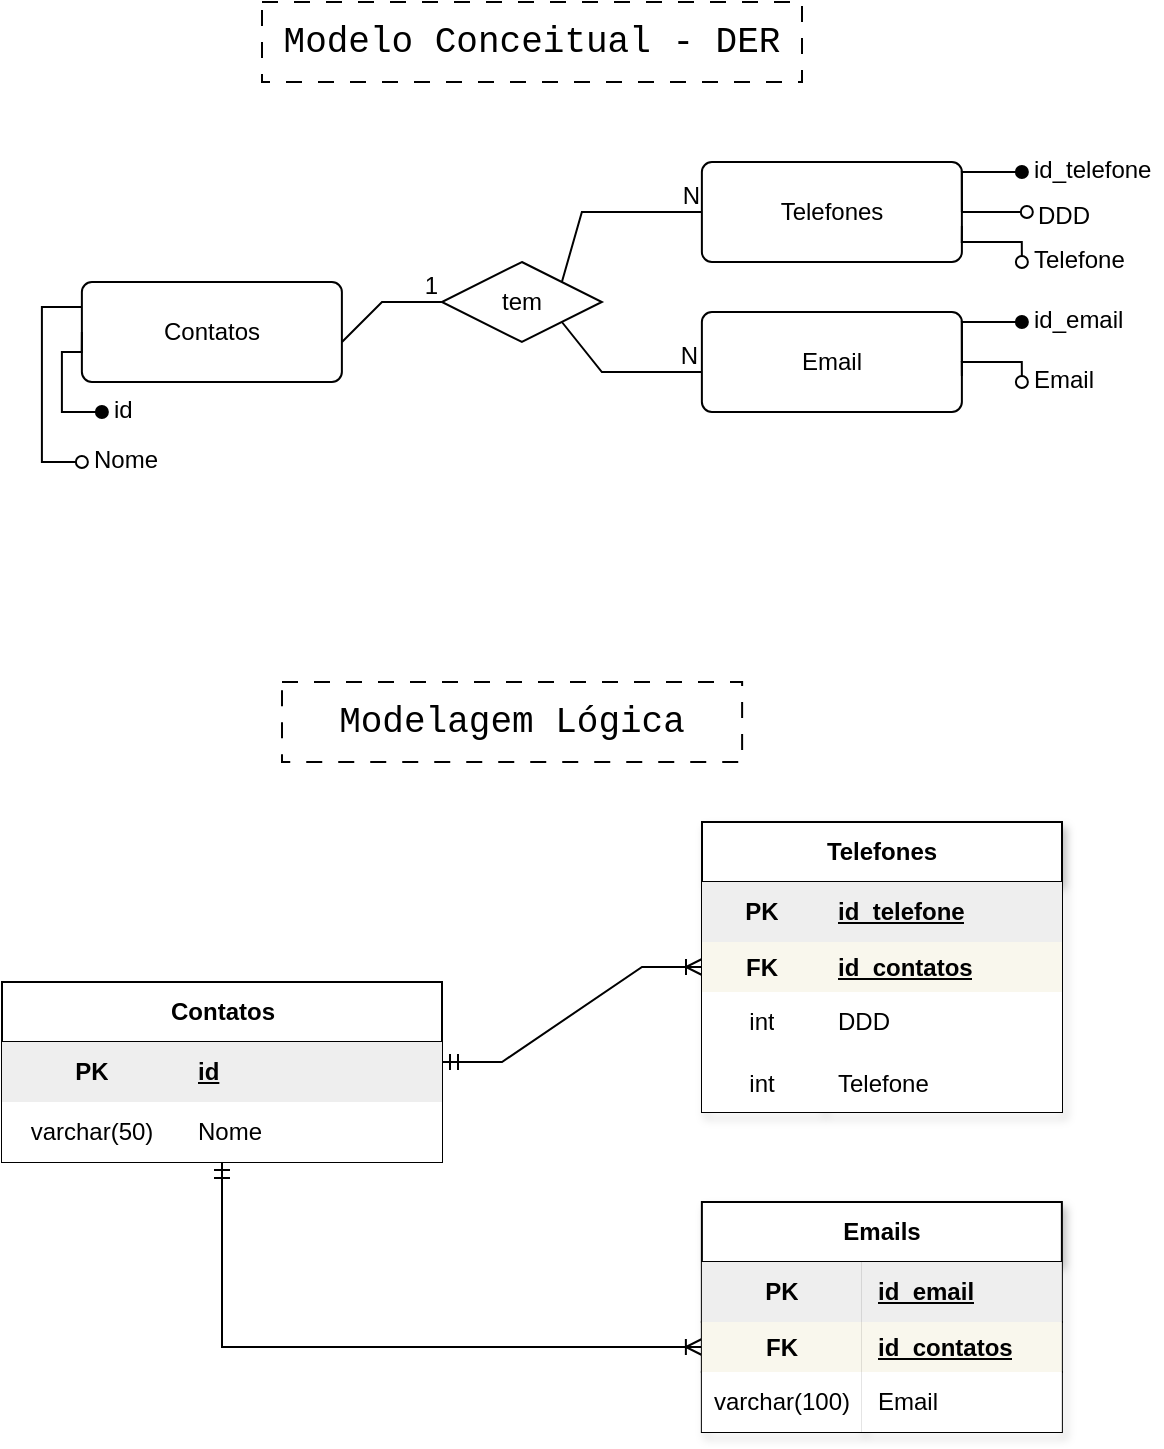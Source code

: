 <mxfile version="24.8.6">
  <diagram name="Page-1" id="2ca16b54-16f6-2749-3443-fa8db7711227">
    <mxGraphModel dx="733" dy="383" grid="1" gridSize="10" guides="1" tooltips="1" connect="1" arrows="1" fold="1" page="1" pageScale="1" pageWidth="1100" pageHeight="850" background="none" math="0" shadow="0">
      <root>
        <mxCell id="0" />
        <mxCell id="1" parent="0" />
        <mxCell id="OWJ4nM6wbmOWEGNQlrxz-52" style="edgeStyle=orthogonalEdgeStyle;rounded=0;orthogonalLoop=1;jettySize=auto;html=1;entryX=0;entryY=0.5;entryDx=0;entryDy=0;endArrow=ERoneToMany;endFill=0;startArrow=ERmandOne;startFill=0;" parent="1" source="OWJ4nM6wbmOWEGNQlrxz-14" target="OWJ4nM6wbmOWEGNQlrxz-46" edge="1">
          <mxGeometry relative="1" as="geometry" />
        </mxCell>
        <mxCell id="OWJ4nM6wbmOWEGNQlrxz-14" value="Contatos" style="shape=table;startSize=30;container=1;collapsible=1;childLayout=tableLayout;fixedRows=1;rowLines=0;fontStyle=1;align=center;resizeLast=1;html=1;" parent="1" vertex="1">
          <mxGeometry x="220" y="590" width="220" height="90" as="geometry" />
        </mxCell>
        <mxCell id="OWJ4nM6wbmOWEGNQlrxz-15" value="" style="shape=tableRow;horizontal=0;startSize=0;swimlaneHead=0;swimlaneBody=0;fillColor=none;collapsible=0;dropTarget=0;points=[[0,0.5],[1,0.5]];portConstraint=eastwest;top=0;left=0;right=0;bottom=1;" parent="OWJ4nM6wbmOWEGNQlrxz-14" vertex="1">
          <mxGeometry y="30" width="220" height="30" as="geometry" />
        </mxCell>
        <mxCell id="OWJ4nM6wbmOWEGNQlrxz-16" value="PK" style="shape=partialRectangle;connectable=0;fillColor=#eeeeee;top=0;left=0;bottom=0;right=0;fontStyle=1;overflow=hidden;whiteSpace=wrap;html=1;strokeColor=#36393d;" parent="OWJ4nM6wbmOWEGNQlrxz-15" vertex="1">
          <mxGeometry width="90" height="30" as="geometry">
            <mxRectangle width="90" height="30" as="alternateBounds" />
          </mxGeometry>
        </mxCell>
        <mxCell id="OWJ4nM6wbmOWEGNQlrxz-17" value="id" style="shape=partialRectangle;connectable=0;fillColor=#eeeeee;top=0;left=0;bottom=0;right=0;align=left;spacingLeft=6;fontStyle=5;overflow=hidden;whiteSpace=wrap;html=1;strokeColor=#36393d;" parent="OWJ4nM6wbmOWEGNQlrxz-15" vertex="1">
          <mxGeometry x="90" width="130" height="30" as="geometry">
            <mxRectangle width="130" height="30" as="alternateBounds" />
          </mxGeometry>
        </mxCell>
        <mxCell id="OWJ4nM6wbmOWEGNQlrxz-18" value="" style="shape=tableRow;horizontal=0;startSize=0;swimlaneHead=0;swimlaneBody=0;fillColor=none;collapsible=0;dropTarget=0;points=[[0,0.5],[1,0.5]];portConstraint=eastwest;top=0;left=0;right=0;bottom=0;" parent="OWJ4nM6wbmOWEGNQlrxz-14" vertex="1">
          <mxGeometry y="60" width="220" height="30" as="geometry" />
        </mxCell>
        <mxCell id="OWJ4nM6wbmOWEGNQlrxz-19" value="varchar(50)" style="shape=partialRectangle;connectable=0;top=0;left=0;bottom=0;right=0;editable=1;overflow=hidden;whiteSpace=wrap;html=1;" parent="OWJ4nM6wbmOWEGNQlrxz-18" vertex="1">
          <mxGeometry width="90" height="30" as="geometry">
            <mxRectangle width="90" height="30" as="alternateBounds" />
          </mxGeometry>
        </mxCell>
        <mxCell id="OWJ4nM6wbmOWEGNQlrxz-20" value="Nome" style="shape=partialRectangle;connectable=0;top=0;left=0;bottom=0;right=0;align=left;spacingLeft=6;overflow=hidden;whiteSpace=wrap;html=1;" parent="OWJ4nM6wbmOWEGNQlrxz-18" vertex="1">
          <mxGeometry x="90" width="130" height="30" as="geometry">
            <mxRectangle width="130" height="30" as="alternateBounds" />
          </mxGeometry>
        </mxCell>
        <mxCell id="OWJ4nM6wbmOWEGNQlrxz-27" value="" style="edgeStyle=entityRelationEdgeStyle;fontSize=12;html=1;endArrow=ERoneToMany;rounded=0;entryX=0;entryY=0.5;entryDx=0;entryDy=0;startArrow=ERmandOne;startFill=0;" parent="1" target="OWJ4nM6wbmOWEGNQlrxz-32" edge="1">
          <mxGeometry width="100" height="100" relative="1" as="geometry">
            <mxPoint x="440" y="630" as="sourcePoint" />
            <mxPoint x="540" y="530" as="targetPoint" />
          </mxGeometry>
        </mxCell>
        <mxCell id="OWJ4nM6wbmOWEGNQlrxz-28" value="Telefones" style="shape=table;startSize=30;container=1;collapsible=1;childLayout=tableLayout;fixedRows=1;rowLines=0;fontStyle=1;align=center;resizeLast=1;html=1;whiteSpace=wrap;shadow=1;" parent="1" vertex="1">
          <mxGeometry x="570" y="510" width="180" height="145" as="geometry" />
        </mxCell>
        <mxCell id="OWJ4nM6wbmOWEGNQlrxz-29" value="" style="shape=tableRow;horizontal=0;startSize=0;swimlaneHead=0;swimlaneBody=0;fillColor=none;collapsible=0;dropTarget=0;points=[[0,0.5],[1,0.5]];portConstraint=eastwest;top=0;left=0;right=0;bottom=1;html=1;swimlaneFillColor=none;rounded=0;" parent="OWJ4nM6wbmOWEGNQlrxz-28" vertex="1">
          <mxGeometry y="30" width="180" height="30" as="geometry" />
        </mxCell>
        <mxCell id="OWJ4nM6wbmOWEGNQlrxz-30" value="PK" style="shape=partialRectangle;connectable=0;top=0;left=0;bottom=0;right=0;fontStyle=1;overflow=hidden;html=1;whiteSpace=wrap;fillColor=#eeeeee;strokeColor=#36393d;" parent="OWJ4nM6wbmOWEGNQlrxz-29" vertex="1">
          <mxGeometry width="60" height="30" as="geometry">
            <mxRectangle width="60" height="30" as="alternateBounds" />
          </mxGeometry>
        </mxCell>
        <mxCell id="OWJ4nM6wbmOWEGNQlrxz-31" value="id_telefone" style="shape=partialRectangle;connectable=0;top=0;left=0;bottom=0;right=0;align=left;spacingLeft=6;fontStyle=5;overflow=hidden;html=1;whiteSpace=wrap;fillColor=#eeeeee;strokeColor=#36393d;" parent="OWJ4nM6wbmOWEGNQlrxz-29" vertex="1">
          <mxGeometry x="60" width="120" height="30" as="geometry">
            <mxRectangle width="120" height="30" as="alternateBounds" />
          </mxGeometry>
        </mxCell>
        <mxCell id="OWJ4nM6wbmOWEGNQlrxz-32" value="" style="shape=tableRow;horizontal=0;startSize=0;swimlaneHead=0;swimlaneBody=0;fillColor=none;collapsible=0;dropTarget=0;points=[[0,0.5],[1,0.5]];portConstraint=eastwest;top=0;left=0;right=0;bottom=1;html=1;" parent="OWJ4nM6wbmOWEGNQlrxz-28" vertex="1">
          <mxGeometry y="60" width="180" height="25" as="geometry" />
        </mxCell>
        <mxCell id="OWJ4nM6wbmOWEGNQlrxz-33" value="FK" style="shape=partialRectangle;connectable=0;fillColor=#f9f7ed;top=0;left=0;bottom=0;right=0;fontStyle=1;overflow=hidden;html=1;whiteSpace=wrap;strokeColor=#36393d;" parent="OWJ4nM6wbmOWEGNQlrxz-32" vertex="1">
          <mxGeometry width="60" height="25" as="geometry">
            <mxRectangle width="60" height="25" as="alternateBounds" />
          </mxGeometry>
        </mxCell>
        <mxCell id="OWJ4nM6wbmOWEGNQlrxz-34" value="id_contatos" style="shape=partialRectangle;connectable=0;fillColor=#f9f7ed;top=0;left=0;bottom=0;right=0;align=left;spacingLeft=6;fontStyle=5;overflow=hidden;html=1;whiteSpace=wrap;strokeColor=#36393d;" parent="OWJ4nM6wbmOWEGNQlrxz-32" vertex="1">
          <mxGeometry x="60" width="120" height="25" as="geometry">
            <mxRectangle width="120" height="25" as="alternateBounds" />
          </mxGeometry>
        </mxCell>
        <mxCell id="OWJ4nM6wbmOWEGNQlrxz-35" value="" style="shape=tableRow;horizontal=0;startSize=0;swimlaneHead=0;swimlaneBody=0;fillColor=none;collapsible=0;dropTarget=0;points=[[0,0.5],[1,0.5]];portConstraint=eastwest;top=0;left=0;right=0;bottom=0;html=1;" parent="OWJ4nM6wbmOWEGNQlrxz-28" vertex="1">
          <mxGeometry y="85" width="180" height="30" as="geometry" />
        </mxCell>
        <mxCell id="OWJ4nM6wbmOWEGNQlrxz-36" value="int" style="shape=partialRectangle;connectable=0;top=0;left=0;bottom=0;right=0;editable=1;overflow=hidden;html=1;whiteSpace=wrap;" parent="OWJ4nM6wbmOWEGNQlrxz-35" vertex="1">
          <mxGeometry width="60" height="30" as="geometry">
            <mxRectangle width="60" height="30" as="alternateBounds" />
          </mxGeometry>
        </mxCell>
        <mxCell id="OWJ4nM6wbmOWEGNQlrxz-37" value="DDD" style="shape=partialRectangle;connectable=0;top=0;left=0;bottom=0;right=0;align=left;spacingLeft=6;overflow=hidden;html=1;whiteSpace=wrap;" parent="OWJ4nM6wbmOWEGNQlrxz-35" vertex="1">
          <mxGeometry x="60" width="120" height="30" as="geometry">
            <mxRectangle width="120" height="30" as="alternateBounds" />
          </mxGeometry>
        </mxCell>
        <mxCell id="OwMc_66AKUeC7lq7OQW3-5" value="" style="shape=tableRow;horizontal=0;startSize=0;swimlaneHead=0;swimlaneBody=0;fillColor=none;collapsible=0;dropTarget=0;points=[[0,0.5],[1,0.5]];portConstraint=eastwest;top=0;left=0;right=0;bottom=0;" vertex="1" parent="OWJ4nM6wbmOWEGNQlrxz-28">
          <mxGeometry y="115" width="180" height="30" as="geometry" />
        </mxCell>
        <mxCell id="OwMc_66AKUeC7lq7OQW3-6" value="int" style="shape=partialRectangle;connectable=0;fillColor=default;top=0;left=0;bottom=0;right=0;editable=1;overflow=hidden;strokeColor=default;align=center;verticalAlign=middle;fontFamily=Helvetica;fontSize=12;fontColor=default;" vertex="1" parent="OwMc_66AKUeC7lq7OQW3-5">
          <mxGeometry width="60" height="30" as="geometry">
            <mxRectangle width="60" height="30" as="alternateBounds" />
          </mxGeometry>
        </mxCell>
        <mxCell id="OwMc_66AKUeC7lq7OQW3-7" value="Telefone" style="shape=partialRectangle;connectable=0;fillColor=default;top=0;left=0;bottom=0;right=0;align=left;spacingLeft=6;overflow=hidden;strokeColor=default;verticalAlign=middle;fontFamily=Helvetica;fontSize=12;fontColor=default;" vertex="1" parent="OwMc_66AKUeC7lq7OQW3-5">
          <mxGeometry x="60" width="120" height="30" as="geometry">
            <mxRectangle width="120" height="30" as="alternateBounds" />
          </mxGeometry>
        </mxCell>
        <mxCell id="OWJ4nM6wbmOWEGNQlrxz-42" value="Emails" style="shape=table;startSize=30;container=1;collapsible=1;childLayout=tableLayout;fixedRows=1;rowLines=0;fontStyle=1;align=center;resizeLast=1;html=1;whiteSpace=wrap;shadow=1;" parent="1" vertex="1">
          <mxGeometry x="569.94" y="700" width="180" height="115" as="geometry" />
        </mxCell>
        <mxCell id="OWJ4nM6wbmOWEGNQlrxz-43" value="" style="shape=tableRow;horizontal=0;startSize=0;swimlaneHead=0;swimlaneBody=0;fillColor=none;collapsible=0;dropTarget=0;points=[[0,0.5],[1,0.5]];portConstraint=eastwest;top=0;left=0;right=0;bottom=1;html=1;swimlaneFillColor=none;rounded=0;" parent="OWJ4nM6wbmOWEGNQlrxz-42" vertex="1">
          <mxGeometry y="30" width="180" height="30" as="geometry" />
        </mxCell>
        <mxCell id="OWJ4nM6wbmOWEGNQlrxz-44" value="PK" style="shape=partialRectangle;connectable=0;top=0;left=0;bottom=0;right=0;fontStyle=1;overflow=hidden;html=1;whiteSpace=wrap;fillColor=#eeeeee;strokeColor=#36393d;" parent="OWJ4nM6wbmOWEGNQlrxz-43" vertex="1">
          <mxGeometry width="80" height="30" as="geometry">
            <mxRectangle width="80" height="30" as="alternateBounds" />
          </mxGeometry>
        </mxCell>
        <mxCell id="OWJ4nM6wbmOWEGNQlrxz-45" value="id_email" style="shape=partialRectangle;connectable=0;top=0;left=0;bottom=0;right=0;align=left;spacingLeft=6;fontStyle=5;overflow=hidden;html=1;whiteSpace=wrap;fillColor=#eeeeee;strokeColor=#36393d;" parent="OWJ4nM6wbmOWEGNQlrxz-43" vertex="1">
          <mxGeometry x="80" width="100" height="30" as="geometry">
            <mxRectangle width="100" height="30" as="alternateBounds" />
          </mxGeometry>
        </mxCell>
        <mxCell id="OWJ4nM6wbmOWEGNQlrxz-46" value="" style="shape=tableRow;horizontal=0;startSize=0;swimlaneHead=0;swimlaneBody=0;fillColor=none;collapsible=0;dropTarget=0;points=[[0,0.5],[1,0.5]];portConstraint=eastwest;top=0;left=0;right=0;bottom=1;html=1;" parent="OWJ4nM6wbmOWEGNQlrxz-42" vertex="1">
          <mxGeometry y="60" width="180" height="25" as="geometry" />
        </mxCell>
        <mxCell id="OWJ4nM6wbmOWEGNQlrxz-47" value="FK" style="shape=partialRectangle;connectable=0;fillColor=#f9f7ed;top=0;left=0;bottom=0;right=0;fontStyle=1;overflow=hidden;html=1;whiteSpace=wrap;strokeColor=#36393d;" parent="OWJ4nM6wbmOWEGNQlrxz-46" vertex="1">
          <mxGeometry width="80" height="25" as="geometry">
            <mxRectangle width="80" height="25" as="alternateBounds" />
          </mxGeometry>
        </mxCell>
        <mxCell id="OWJ4nM6wbmOWEGNQlrxz-48" value="id_contatos" style="shape=partialRectangle;connectable=0;fillColor=#f9f7ed;top=0;left=0;bottom=0;right=0;align=left;spacingLeft=6;fontStyle=5;overflow=hidden;html=1;whiteSpace=wrap;strokeColor=#36393d;" parent="OWJ4nM6wbmOWEGNQlrxz-46" vertex="1">
          <mxGeometry x="80" width="100" height="25" as="geometry">
            <mxRectangle width="100" height="25" as="alternateBounds" />
          </mxGeometry>
        </mxCell>
        <mxCell id="OWJ4nM6wbmOWEGNQlrxz-49" value="" style="shape=tableRow;horizontal=0;startSize=0;swimlaneHead=0;swimlaneBody=0;fillColor=none;collapsible=0;dropTarget=0;points=[[0,0.5],[1,0.5]];portConstraint=eastwest;top=0;left=0;right=0;bottom=0;html=1;" parent="OWJ4nM6wbmOWEGNQlrxz-42" vertex="1">
          <mxGeometry y="85" width="180" height="30" as="geometry" />
        </mxCell>
        <mxCell id="OWJ4nM6wbmOWEGNQlrxz-50" value="varchar(100)" style="shape=partialRectangle;connectable=0;top=0;left=0;bottom=0;right=0;editable=1;overflow=hidden;html=1;whiteSpace=wrap;" parent="OWJ4nM6wbmOWEGNQlrxz-49" vertex="1">
          <mxGeometry width="80" height="30" as="geometry">
            <mxRectangle width="80" height="30" as="alternateBounds" />
          </mxGeometry>
        </mxCell>
        <mxCell id="OWJ4nM6wbmOWEGNQlrxz-51" value="Email" style="shape=partialRectangle;connectable=0;top=0;left=0;bottom=0;right=0;align=left;spacingLeft=6;overflow=hidden;html=1;whiteSpace=wrap;" parent="OWJ4nM6wbmOWEGNQlrxz-49" vertex="1">
          <mxGeometry x="80" width="100" height="30" as="geometry">
            <mxRectangle width="100" height="30" as="alternateBounds" />
          </mxGeometry>
        </mxCell>
        <mxCell id="OWJ4nM6wbmOWEGNQlrxz-55" value="Contatos" style="rounded=1;arcSize=10;whiteSpace=wrap;html=1;align=center;" parent="1" vertex="1">
          <mxGeometry x="259.94" y="240" width="130" height="50" as="geometry" />
        </mxCell>
        <mxCell id="OWJ4nM6wbmOWEGNQlrxz-56" value="tem" style="shape=rhombus;perimeter=rhombusPerimeter;whiteSpace=wrap;html=1;align=center;" parent="1" vertex="1">
          <mxGeometry x="439.94" y="230" width="80" height="40" as="geometry" />
        </mxCell>
        <mxCell id="OWJ4nM6wbmOWEGNQlrxz-68" style="edgeStyle=orthogonalEdgeStyle;rounded=0;orthogonalLoop=1;jettySize=auto;html=1;entryX=0;entryY=0.5;entryDx=0;entryDy=0;startArrow=oval;startFill=1;endArrow=none;endFill=0;" parent="1" source="OWJ4nM6wbmOWEGNQlrxz-67" target="OWJ4nM6wbmOWEGNQlrxz-55" edge="1">
          <mxGeometry relative="1" as="geometry">
            <Array as="points">
              <mxPoint x="249.94" y="305" />
              <mxPoint x="249.94" y="275" />
              <mxPoint x="259.94" y="275" />
            </Array>
          </mxGeometry>
        </mxCell>
        <mxCell id="OWJ4nM6wbmOWEGNQlrxz-67" value="id" style="text;strokeColor=none;fillColor=none;spacingLeft=4;spacingRight=4;overflow=hidden;rotatable=0;points=[[0,0.5],[1,0.5]];portConstraint=eastwest;fontSize=12;whiteSpace=wrap;html=1;glass=0;" parent="1" vertex="1">
          <mxGeometry x="269.94" y="290" width="60" height="30" as="geometry" />
        </mxCell>
        <mxCell id="OWJ4nM6wbmOWEGNQlrxz-70" style="edgeStyle=orthogonalEdgeStyle;rounded=0;orthogonalLoop=1;jettySize=auto;html=1;entryX=0;entryY=0.25;entryDx=0;entryDy=0;endArrow=none;endFill=0;startArrow=oval;startFill=0;" parent="1" source="OWJ4nM6wbmOWEGNQlrxz-69" target="OWJ4nM6wbmOWEGNQlrxz-55" edge="1">
          <mxGeometry relative="1" as="geometry">
            <mxPoint x="239.94" y="255" as="targetPoint" />
            <Array as="points">
              <mxPoint x="239.94" y="330" />
              <mxPoint x="239.94" y="252" />
            </Array>
          </mxGeometry>
        </mxCell>
        <mxCell id="OWJ4nM6wbmOWEGNQlrxz-69" value="Nome" style="text;strokeColor=none;fillColor=none;spacingLeft=4;spacingRight=4;overflow=hidden;rotatable=0;points=[[0,0.5],[1,0.5]];portConstraint=eastwest;fontSize=12;whiteSpace=wrap;html=1;glass=0;" parent="1" vertex="1">
          <mxGeometry x="259.94" y="315" width="60" height="30" as="geometry" />
        </mxCell>
        <mxCell id="OWJ4nM6wbmOWEGNQlrxz-77" value="Telefones" style="rounded=1;arcSize=10;whiteSpace=wrap;html=1;align=center;" parent="1" vertex="1">
          <mxGeometry x="569.94" y="180" width="130" height="50" as="geometry" />
        </mxCell>
        <mxCell id="OWJ4nM6wbmOWEGNQlrxz-78" style="edgeStyle=orthogonalEdgeStyle;rounded=0;orthogonalLoop=1;jettySize=auto;html=1;entryX=1;entryY=0.5;entryDx=0;entryDy=0;startArrow=oval;startFill=1;endArrow=none;endFill=0;" parent="1" source="OWJ4nM6wbmOWEGNQlrxz-79" target="OWJ4nM6wbmOWEGNQlrxz-77" edge="1">
          <mxGeometry relative="1" as="geometry">
            <Array as="points">
              <mxPoint x="699.94" y="185" />
            </Array>
          </mxGeometry>
        </mxCell>
        <mxCell id="OWJ4nM6wbmOWEGNQlrxz-79" value="id_telefone" style="text;strokeColor=none;fillColor=none;spacingLeft=4;spacingRight=4;overflow=hidden;rotatable=0;points=[[0,0.5],[1,0.5]];portConstraint=eastwest;fontSize=12;whiteSpace=wrap;html=1;glass=0;" parent="1" vertex="1">
          <mxGeometry x="729.94" y="170" width="70" height="30" as="geometry" />
        </mxCell>
        <mxCell id="OWJ4nM6wbmOWEGNQlrxz-80" style="edgeStyle=orthogonalEdgeStyle;rounded=0;orthogonalLoop=1;jettySize=auto;html=1;endArrow=none;endFill=0;startArrow=oval;startFill=0;exitX=0;exitY=0.5;exitDx=0;exitDy=0;" parent="1" source="OWJ4nM6wbmOWEGNQlrxz-81" edge="1">
          <mxGeometry relative="1" as="geometry">
            <mxPoint x="699.94" y="212" as="targetPoint" />
            <Array as="points">
              <mxPoint x="730" y="220" />
              <mxPoint x="700" y="220" />
            </Array>
            <mxPoint x="799.94" y="290" as="sourcePoint" />
          </mxGeometry>
        </mxCell>
        <mxCell id="OWJ4nM6wbmOWEGNQlrxz-81" value="Telefone" style="text;strokeColor=none;fillColor=none;spacingLeft=4;spacingRight=4;overflow=hidden;rotatable=0;points=[[0,0.5],[1,0.5]];portConstraint=eastwest;fontSize=12;whiteSpace=wrap;html=1;glass=0;" parent="1" vertex="1">
          <mxGeometry x="729.94" y="215" width="60" height="30" as="geometry" />
        </mxCell>
        <mxCell id="OWJ4nM6wbmOWEGNQlrxz-87" value="Email" style="rounded=1;arcSize=10;whiteSpace=wrap;html=1;align=center;" parent="1" vertex="1">
          <mxGeometry x="569.94" y="255" width="130" height="50" as="geometry" />
        </mxCell>
        <mxCell id="OWJ4nM6wbmOWEGNQlrxz-88" style="edgeStyle=orthogonalEdgeStyle;rounded=0;orthogonalLoop=1;jettySize=auto;html=1;entryX=1;entryY=0.5;entryDx=0;entryDy=0;startArrow=oval;startFill=1;endArrow=none;endFill=0;" parent="1" source="OWJ4nM6wbmOWEGNQlrxz-89" target="OWJ4nM6wbmOWEGNQlrxz-87" edge="1">
          <mxGeometry relative="1" as="geometry">
            <Array as="points">
              <mxPoint x="699.94" y="260" />
            </Array>
          </mxGeometry>
        </mxCell>
        <mxCell id="OWJ4nM6wbmOWEGNQlrxz-89" value="id_email" style="text;strokeColor=none;fillColor=none;spacingLeft=4;spacingRight=4;overflow=hidden;rotatable=0;points=[[0,0.5],[1,0.5]];portConstraint=eastwest;fontSize=12;whiteSpace=wrap;html=1;glass=0;" parent="1" vertex="1">
          <mxGeometry x="729.94" y="245" width="70" height="30" as="geometry" />
        </mxCell>
        <mxCell id="OWJ4nM6wbmOWEGNQlrxz-90" style="edgeStyle=orthogonalEdgeStyle;rounded=0;orthogonalLoop=1;jettySize=auto;html=1;endArrow=none;endFill=0;startArrow=oval;startFill=0;exitX=0;exitY=0.5;exitDx=0;exitDy=0;" parent="1" source="OWJ4nM6wbmOWEGNQlrxz-91" edge="1">
          <mxGeometry relative="1" as="geometry">
            <mxPoint x="699.94" y="287" as="targetPoint" />
            <Array as="points">
              <mxPoint x="729.94" y="290" />
              <mxPoint x="729.94" y="280" />
              <mxPoint x="699.94" y="280" />
            </Array>
            <mxPoint x="799.94" y="365" as="sourcePoint" />
          </mxGeometry>
        </mxCell>
        <mxCell id="OWJ4nM6wbmOWEGNQlrxz-91" value="Email" style="text;strokeColor=none;fillColor=none;spacingLeft=4;spacingRight=4;overflow=hidden;rotatable=0;points=[[0,0.5],[1,0.5]];portConstraint=eastwest;fontSize=12;whiteSpace=wrap;html=1;glass=0;" parent="1" vertex="1">
          <mxGeometry x="729.94" y="275" width="60" height="30" as="geometry" />
        </mxCell>
        <mxCell id="OWJ4nM6wbmOWEGNQlrxz-94" value="" style="endArrow=none;html=1;rounded=0;exitX=1;exitY=0;exitDx=0;exitDy=0;entryX=0;entryY=0.5;entryDx=0;entryDy=0;" parent="1" source="OWJ4nM6wbmOWEGNQlrxz-56" target="OWJ4nM6wbmOWEGNQlrxz-77" edge="1">
          <mxGeometry relative="1" as="geometry">
            <mxPoint x="389.94" y="285" as="sourcePoint" />
            <mxPoint x="549.94" y="285" as="targetPoint" />
            <Array as="points">
              <mxPoint x="509.94" y="205" />
            </Array>
          </mxGeometry>
        </mxCell>
        <mxCell id="OWJ4nM6wbmOWEGNQlrxz-95" value="N" style="resizable=0;html=1;whiteSpace=wrap;align=right;verticalAlign=bottom;" parent="OWJ4nM6wbmOWEGNQlrxz-94" connectable="0" vertex="1">
          <mxGeometry x="1" relative="1" as="geometry" />
        </mxCell>
        <mxCell id="OWJ4nM6wbmOWEGNQlrxz-96" value="" style="endArrow=none;html=1;rounded=0;entryX=0;entryY=0.6;entryDx=0;entryDy=0;entryPerimeter=0;exitX=1;exitY=1;exitDx=0;exitDy=0;" parent="1" source="OWJ4nM6wbmOWEGNQlrxz-56" target="OWJ4nM6wbmOWEGNQlrxz-87" edge="1">
          <mxGeometry relative="1" as="geometry">
            <mxPoint x="509.94" y="250" as="sourcePoint" />
            <mxPoint x="579.94" y="215" as="targetPoint" />
            <Array as="points">
              <mxPoint x="519.94" y="285" />
            </Array>
          </mxGeometry>
        </mxCell>
        <mxCell id="OWJ4nM6wbmOWEGNQlrxz-97" value="N" style="resizable=0;html=1;whiteSpace=wrap;align=right;verticalAlign=bottom;" parent="OWJ4nM6wbmOWEGNQlrxz-96" connectable="0" vertex="1">
          <mxGeometry x="1" relative="1" as="geometry" />
        </mxCell>
        <mxCell id="OWJ4nM6wbmOWEGNQlrxz-98" value="Modelo Conceitual - DER" style="text;html=1;align=center;verticalAlign=middle;whiteSpace=wrap;rounded=0;fontFamily=Courier New;horizontal=1;fontSize=18;fillColor=default;gradientColor=none;strokeColor=default;dashed=1;dashPattern=8 8;" parent="1" vertex="1">
          <mxGeometry x="350" y="100" width="270" height="40" as="geometry" />
        </mxCell>
        <mxCell id="OWJ4nM6wbmOWEGNQlrxz-99" value="Modelagem Lógica" style="text;html=1;align=center;verticalAlign=middle;whiteSpace=wrap;rounded=0;fontFamily=Courier New;horizontal=1;fontSize=18;fillColor=default;gradientColor=none;strokeColor=default;dashed=1;dashPattern=8 8;" parent="1" vertex="1">
          <mxGeometry x="360" y="440" width="230.06" height="40" as="geometry" />
        </mxCell>
        <mxCell id="OWJ4nM6wbmOWEGNQlrxz-100" value="" style="endArrow=none;html=1;rounded=0;entryX=0;entryY=0.5;entryDx=0;entryDy=0;" parent="1" target="OWJ4nM6wbmOWEGNQlrxz-56" edge="1">
          <mxGeometry relative="1" as="geometry">
            <mxPoint x="390" y="270" as="sourcePoint" />
            <mxPoint x="519.94" y="259.41" as="targetPoint" />
            <Array as="points">
              <mxPoint x="410" y="250" />
            </Array>
          </mxGeometry>
        </mxCell>
        <mxCell id="OWJ4nM6wbmOWEGNQlrxz-101" value="1" style="resizable=0;html=1;whiteSpace=wrap;align=right;verticalAlign=bottom;" parent="OWJ4nM6wbmOWEGNQlrxz-100" connectable="0" vertex="1">
          <mxGeometry x="1" relative="1" as="geometry" />
        </mxCell>
        <mxCell id="OwMc_66AKUeC7lq7OQW3-12" style="edgeStyle=orthogonalEdgeStyle;rounded=0;orthogonalLoop=1;jettySize=auto;html=1;endArrow=none;endFill=0;startArrow=oval;startFill=0;exitX=0;exitY=0.5;exitDx=0;exitDy=0;" edge="1" parent="1" source="OwMc_66AKUeC7lq7OQW3-13">
          <mxGeometry relative="1" as="geometry">
            <mxPoint x="700" y="200" as="targetPoint" />
            <Array as="points">
              <mxPoint x="700" y="205" />
            </Array>
            <mxPoint x="720" y="210" as="sourcePoint" />
          </mxGeometry>
        </mxCell>
        <mxCell id="OwMc_66AKUeC7lq7OQW3-13" value="DDD" style="text;strokeColor=none;fillColor=none;spacingLeft=4;spacingRight=4;overflow=hidden;rotatable=0;points=[[0,0.5],[1,0.5]];portConstraint=eastwest;fontSize=12;whiteSpace=wrap;html=1;glass=0;" vertex="1" parent="1">
          <mxGeometry x="732.41" y="192.5" width="47.59" height="25" as="geometry" />
        </mxCell>
      </root>
    </mxGraphModel>
  </diagram>
</mxfile>
